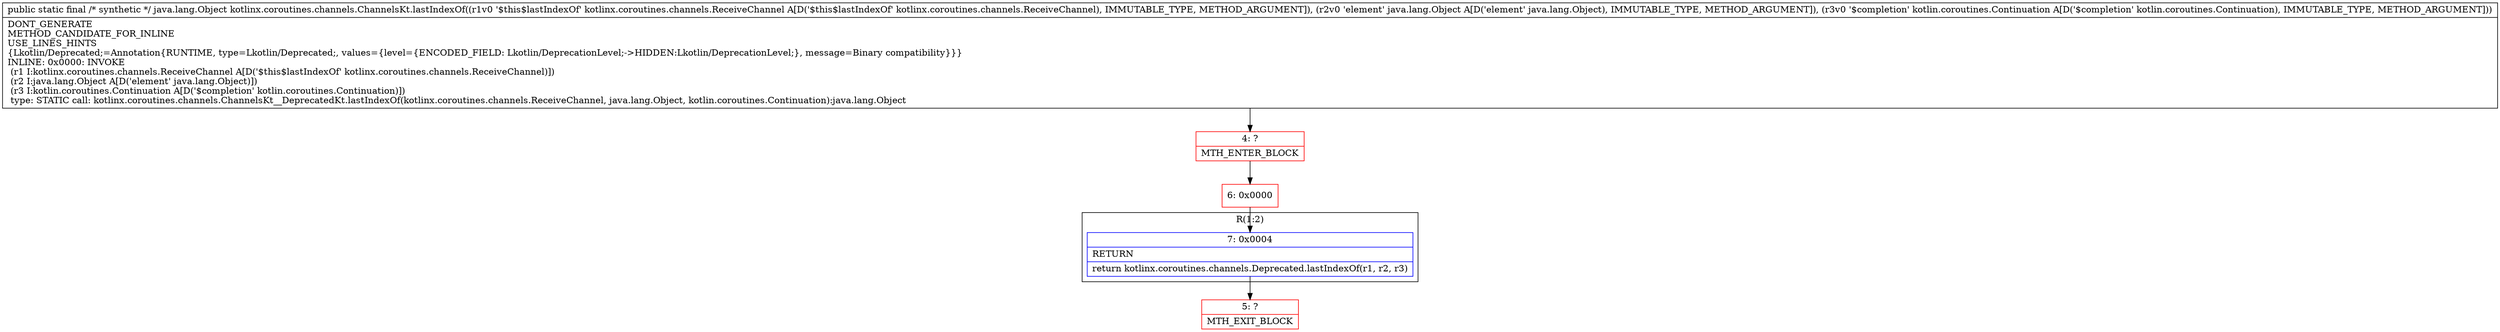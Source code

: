 digraph "CFG forkotlinx.coroutines.channels.ChannelsKt.lastIndexOf(Lkotlinx\/coroutines\/channels\/ReceiveChannel;Ljava\/lang\/Object;Lkotlin\/coroutines\/Continuation;)Ljava\/lang\/Object;" {
subgraph cluster_Region_1469543227 {
label = "R(1:2)";
node [shape=record,color=blue];
Node_7 [shape=record,label="{7\:\ 0x0004|RETURN\l|return kotlinx.coroutines.channels.Deprecated.lastIndexOf(r1, r2, r3)\l}"];
}
Node_4 [shape=record,color=red,label="{4\:\ ?|MTH_ENTER_BLOCK\l}"];
Node_6 [shape=record,color=red,label="{6\:\ 0x0000}"];
Node_5 [shape=record,color=red,label="{5\:\ ?|MTH_EXIT_BLOCK\l}"];
MethodNode[shape=record,label="{public static final \/* synthetic *\/ java.lang.Object kotlinx.coroutines.channels.ChannelsKt.lastIndexOf((r1v0 '$this$lastIndexOf' kotlinx.coroutines.channels.ReceiveChannel A[D('$this$lastIndexOf' kotlinx.coroutines.channels.ReceiveChannel), IMMUTABLE_TYPE, METHOD_ARGUMENT]), (r2v0 'element' java.lang.Object A[D('element' java.lang.Object), IMMUTABLE_TYPE, METHOD_ARGUMENT]), (r3v0 '$completion' kotlin.coroutines.Continuation A[D('$completion' kotlin.coroutines.Continuation), IMMUTABLE_TYPE, METHOD_ARGUMENT]))  | DONT_GENERATE\lMETHOD_CANDIDATE_FOR_INLINE\lUSE_LINES_HINTS\l\{Lkotlin\/Deprecated;=Annotation\{RUNTIME, type=Lkotlin\/Deprecated;, values=\{level=\{ENCODED_FIELD: Lkotlin\/DeprecationLevel;\-\>HIDDEN:Lkotlin\/DeprecationLevel;\}, message=Binary compatibility\}\}\}\lINLINE: 0x0000: INVOKE  \l  (r1 I:kotlinx.coroutines.channels.ReceiveChannel A[D('$this$lastIndexOf' kotlinx.coroutines.channels.ReceiveChannel)])\l  (r2 I:java.lang.Object A[D('element' java.lang.Object)])\l  (r3 I:kotlin.coroutines.Continuation A[D('$completion' kotlin.coroutines.Continuation)])\l type: STATIC call: kotlinx.coroutines.channels.ChannelsKt__DeprecatedKt.lastIndexOf(kotlinx.coroutines.channels.ReceiveChannel, java.lang.Object, kotlin.coroutines.Continuation):java.lang.Object\l}"];
MethodNode -> Node_4;Node_7 -> Node_5;
Node_4 -> Node_6;
Node_6 -> Node_7;
}

